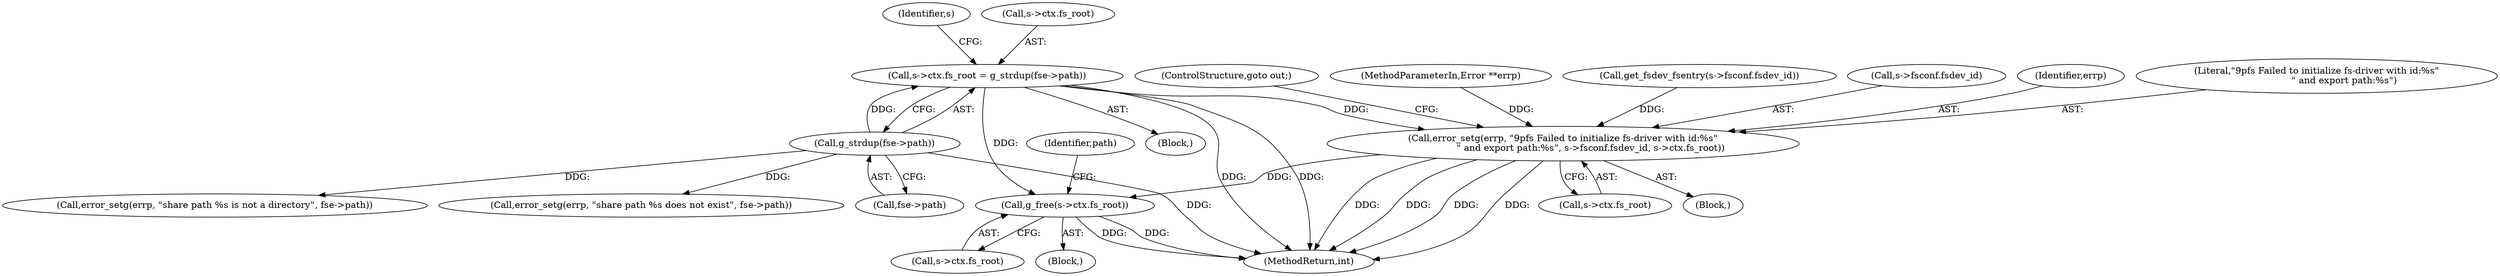 digraph "0_qemu_4774718e5c194026ba5ee7a28d9be49be3080e42@API" {
"1000233" [label="(Call,s->ctx.fs_root = g_strdup(fse->path))"];
"1000239" [label="(Call,g_strdup(fse->path))"];
"1000324" [label="(Call,error_setg(errp, \"9pfs Failed to initialize fs-driver with id:%s\"\n                   \" and export path:%s\", s->fsconf.fsdev_id, s->ctx.fs_root))"];
"1000404" [label="(Call,g_free(s->ctx.fs_root))"];
"1000327" [label="(Call,s->fsconf.fsdev_id)"];
"1000325" [label="(Identifier,errp)"];
"1000326" [label="(Literal,\"9pfs Failed to initialize fs-driver with id:%s\"\n                   \" and export path:%s\")"];
"1000247" [label="(Identifier,s)"];
"1000332" [label="(Call,s->ctx.fs_root)"];
"1000323" [label="(Block,)"];
"1000337" [label="(ControlStructure,goto out;)"];
"1000324" [label="(Call,error_setg(errp, \"9pfs Failed to initialize fs-driver with id:%s\"\n                   \" and export path:%s\", s->fsconf.fsdev_id, s->ctx.fs_root))"];
"1000404" [label="(Call,g_free(s->ctx.fs_root))"];
"1000240" [label="(Call,fse->path)"];
"1000107" [label="(Block,)"];
"1000106" [label="(MethodParameterIn,Error **errp)"];
"1000233" [label="(Call,s->ctx.fs_root = g_strdup(fse->path))"];
"1000399" [label="(Block,)"];
"1000383" [label="(Call,error_setg(errp, \"share path %s is not a directory\", fse->path))"];
"1000368" [label="(Call,error_setg(errp, \"share path %s does not exist\", fse->path))"];
"1000412" [label="(Identifier,path)"];
"1000234" [label="(Call,s->ctx.fs_root)"];
"1000415" [label="(MethodReturn,int)"];
"1000405" [label="(Call,s->ctx.fs_root)"];
"1000239" [label="(Call,g_strdup(fse->path))"];
"1000181" [label="(Call,get_fsdev_fsentry(s->fsconf.fsdev_id))"];
"1000233" -> "1000107"  [label="AST: "];
"1000233" -> "1000239"  [label="CFG: "];
"1000234" -> "1000233"  [label="AST: "];
"1000239" -> "1000233"  [label="AST: "];
"1000247" -> "1000233"  [label="CFG: "];
"1000233" -> "1000415"  [label="DDG: "];
"1000233" -> "1000415"  [label="DDG: "];
"1000239" -> "1000233"  [label="DDG: "];
"1000233" -> "1000324"  [label="DDG: "];
"1000233" -> "1000404"  [label="DDG: "];
"1000239" -> "1000240"  [label="CFG: "];
"1000240" -> "1000239"  [label="AST: "];
"1000239" -> "1000415"  [label="DDG: "];
"1000239" -> "1000368"  [label="DDG: "];
"1000239" -> "1000383"  [label="DDG: "];
"1000324" -> "1000323"  [label="AST: "];
"1000324" -> "1000332"  [label="CFG: "];
"1000325" -> "1000324"  [label="AST: "];
"1000326" -> "1000324"  [label="AST: "];
"1000327" -> "1000324"  [label="AST: "];
"1000332" -> "1000324"  [label="AST: "];
"1000337" -> "1000324"  [label="CFG: "];
"1000324" -> "1000415"  [label="DDG: "];
"1000324" -> "1000415"  [label="DDG: "];
"1000324" -> "1000415"  [label="DDG: "];
"1000324" -> "1000415"  [label="DDG: "];
"1000106" -> "1000324"  [label="DDG: "];
"1000181" -> "1000324"  [label="DDG: "];
"1000324" -> "1000404"  [label="DDG: "];
"1000404" -> "1000399"  [label="AST: "];
"1000404" -> "1000405"  [label="CFG: "];
"1000405" -> "1000404"  [label="AST: "];
"1000412" -> "1000404"  [label="CFG: "];
"1000404" -> "1000415"  [label="DDG: "];
"1000404" -> "1000415"  [label="DDG: "];
}
